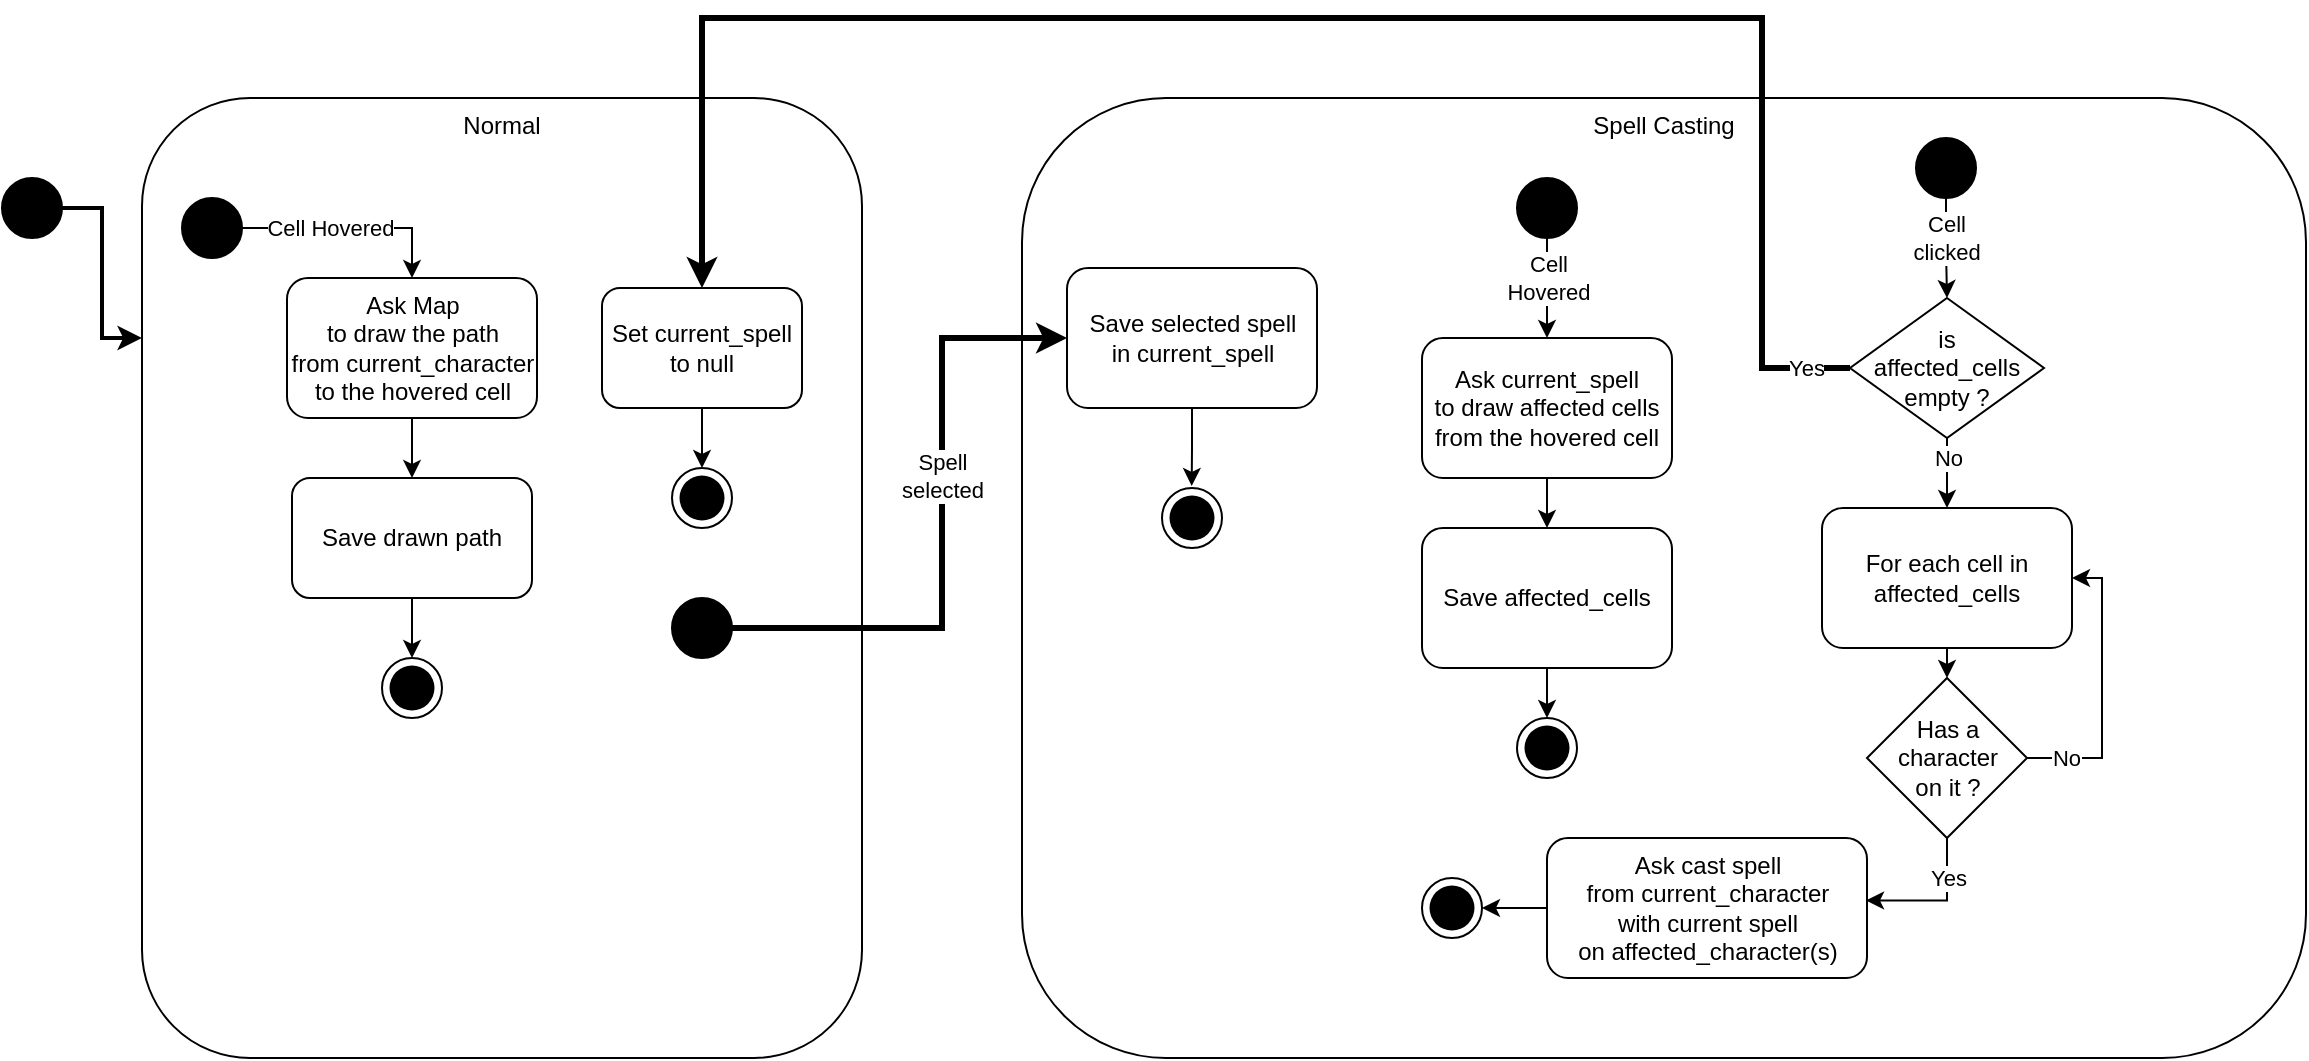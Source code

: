 <mxfile version="13.0.3" type="device"><diagram id="C5RBs43oDa-KdzZeNtuy" name="Page-1"><mxGraphModel dx="853" dy="527" grid="1" gridSize="10" guides="1" tooltips="1" connect="1" arrows="1" fold="1" page="1" pageScale="1" pageWidth="1654" pageHeight="1169" math="0" shadow="0"><root><mxCell id="WIyWlLk6GJQsqaUBKTNV-0"/><mxCell id="WIyWlLk6GJQsqaUBKTNV-1" parent="WIyWlLk6GJQsqaUBKTNV-0"/><mxCell id="WIyWlLk6GJQsqaUBKTNV-3" value="Normal" style="rounded=1;whiteSpace=wrap;html=1;fontSize=12;glass=0;strokeWidth=1;shadow=0;verticalAlign=top;horizontal=1;" parent="WIyWlLk6GJQsqaUBKTNV-1" vertex="1"><mxGeometry x="80" y="80" width="360" height="480" as="geometry"/></mxCell><mxCell id="YM-TE-5ftYTa9GoAKdyO-0" value="Spell Casting" style="rounded=1;whiteSpace=wrap;html=1;fontSize=12;glass=0;strokeWidth=1;shadow=0;verticalAlign=top;" parent="WIyWlLk6GJQsqaUBKTNV-1" vertex="1"><mxGeometry x="520" y="80" width="642" height="480" as="geometry"/></mxCell><mxCell id="YM-TE-5ftYTa9GoAKdyO-3" style="edgeStyle=orthogonalEdgeStyle;rounded=0;orthogonalLoop=1;jettySize=auto;html=1;entryX=0;entryY=0.25;entryDx=0;entryDy=0;strokeWidth=2;" parent="WIyWlLk6GJQsqaUBKTNV-1" source="YM-TE-5ftYTa9GoAKdyO-2" target="WIyWlLk6GJQsqaUBKTNV-3" edge="1"><mxGeometry relative="1" as="geometry"/></mxCell><mxCell id="YM-TE-5ftYTa9GoAKdyO-2" value="" style="ellipse;whiteSpace=wrap;html=1;aspect=fixed;gradientColor=none;fillColor=#000000;" parent="WIyWlLk6GJQsqaUBKTNV-1" vertex="1"><mxGeometry x="10" y="120" width="30" height="30" as="geometry"/></mxCell><mxCell id="YM-TE-5ftYTa9GoAKdyO-7" value="Cell Hovered" style="edgeStyle=orthogonalEdgeStyle;rounded=0;orthogonalLoop=1;jettySize=auto;html=1;entryX=0.5;entryY=0;entryDx=0;entryDy=0;spacing=2;" parent="WIyWlLk6GJQsqaUBKTNV-1" source="YM-TE-5ftYTa9GoAKdyO-4" target="YM-TE-5ftYTa9GoAKdyO-32" edge="1"><mxGeometry x="-0.2" relative="1" as="geometry"><mxPoint x="215.0" y="170" as="targetPoint"/><mxPoint as="offset"/></mxGeometry></mxCell><mxCell id="YM-TE-5ftYTa9GoAKdyO-4" value="" style="ellipse;whiteSpace=wrap;html=1;aspect=fixed;gradientColor=none;fillColor=#000000;" parent="WIyWlLk6GJQsqaUBKTNV-1" vertex="1"><mxGeometry x="100" y="130" width="30" height="30" as="geometry"/></mxCell><mxCell id="YM-TE-5ftYTa9GoAKdyO-17" value="Save drawn path" style="rounded=1;whiteSpace=wrap;html=1;fillColor=#FFFFFF;gradientColor=none;" parent="WIyWlLk6GJQsqaUBKTNV-1" vertex="1"><mxGeometry x="155" y="270" width="120" height="60" as="geometry"/></mxCell><mxCell id="YM-TE-5ftYTa9GoAKdyO-21" style="edgeStyle=orthogonalEdgeStyle;rounded=0;orthogonalLoop=1;jettySize=auto;html=1;exitX=0.5;exitY=1;exitDx=0;exitDy=0;entryX=0.5;entryY=0;entryDx=0;entryDy=0;" parent="WIyWlLk6GJQsqaUBKTNV-1" source="YM-TE-5ftYTa9GoAKdyO-17" target="YM-TE-5ftYTa9GoAKdyO-25" edge="1"><mxGeometry relative="1" as="geometry"><mxPoint x="215.0" y="390" as="targetPoint"/></mxGeometry></mxCell><mxCell id="YM-TE-5ftYTa9GoAKdyO-27" value="" style="group" parent="WIyWlLk6GJQsqaUBKTNV-1" vertex="1" connectable="0"><mxGeometry x="200" y="360" width="30" height="30" as="geometry"/></mxCell><mxCell id="YM-TE-5ftYTa9GoAKdyO-25" value="" style="ellipse;whiteSpace=wrap;html=1;aspect=fixed;strokeColor=#000000;strokeWidth=1;fillColor=#FFFFFF;gradientColor=none;" parent="YM-TE-5ftYTa9GoAKdyO-27" vertex="1"><mxGeometry width="30" height="30" as="geometry"/></mxCell><mxCell id="YM-TE-5ftYTa9GoAKdyO-26" value="" style="ellipse;whiteSpace=wrap;html=1;aspect=fixed;strokeColor=none;strokeWidth=1;fillColor=#000000;gradientColor=none;" parent="YM-TE-5ftYTa9GoAKdyO-27" vertex="1"><mxGeometry x="3.75" y="3.75" width="22.5" height="22.5" as="geometry"/></mxCell><mxCell id="YM-TE-5ftYTa9GoAKdyO-29" value="Cell&lt;br&gt;Hovered" style="edgeStyle=orthogonalEdgeStyle;rounded=0;orthogonalLoop=1;jettySize=auto;html=1;entryX=0.5;entryY=0;entryDx=0;entryDy=0;spacing=2;" parent="WIyWlLk6GJQsqaUBKTNV-1" source="YM-TE-5ftYTa9GoAKdyO-30" target="YM-TE-5ftYTa9GoAKdyO-35" edge="1"><mxGeometry x="-0.2" relative="1" as="geometry"><mxPoint x="760" y="170" as="targetPoint"/><mxPoint as="offset"/></mxGeometry></mxCell><mxCell id="YM-TE-5ftYTa9GoAKdyO-30" value="" style="ellipse;whiteSpace=wrap;html=1;aspect=fixed;gradientColor=none;fillColor=#000000;" parent="WIyWlLk6GJQsqaUBKTNV-1" vertex="1"><mxGeometry x="767.5" y="120" width="30" height="30" as="geometry"/></mxCell><mxCell id="YM-TE-5ftYTa9GoAKdyO-33" style="edgeStyle=orthogonalEdgeStyle;rounded=0;orthogonalLoop=1;jettySize=auto;html=1;exitX=0.5;exitY=1;exitDx=0;exitDy=0;entryX=0.5;entryY=0;entryDx=0;entryDy=0;labelBackgroundColor=#ffffff;" parent="WIyWlLk6GJQsqaUBKTNV-1" source="YM-TE-5ftYTa9GoAKdyO-32" target="YM-TE-5ftYTa9GoAKdyO-17" edge="1"><mxGeometry relative="1" as="geometry"/></mxCell><mxCell id="YM-TE-5ftYTa9GoAKdyO-32" value="Ask Map &lt;br&gt;to draw the path &lt;br&gt;from current_character &lt;br&gt;to the hovered cell" style="rounded=1;whiteSpace=wrap;html=1;fillColor=#FFFFFF;gradientColor=none;" parent="WIyWlLk6GJQsqaUBKTNV-1" vertex="1"><mxGeometry x="152.5" y="170" width="125" height="70" as="geometry"/></mxCell><mxCell id="YM-TE-5ftYTa9GoAKdyO-37" value="" style="edgeStyle=orthogonalEdgeStyle;rounded=0;orthogonalLoop=1;jettySize=auto;html=1;labelBackgroundColor=#ffffff;" parent="WIyWlLk6GJQsqaUBKTNV-1" source="YM-TE-5ftYTa9GoAKdyO-35" target="YM-TE-5ftYTa9GoAKdyO-36" edge="1"><mxGeometry relative="1" as="geometry"/></mxCell><mxCell id="YM-TE-5ftYTa9GoAKdyO-35" value="Ask current_spell&lt;br&gt;to draw affected cells&lt;br&gt;from the hovered cell" style="rounded=1;whiteSpace=wrap;html=1;fillColor=#FFFFFF;gradientColor=none;" parent="WIyWlLk6GJQsqaUBKTNV-1" vertex="1"><mxGeometry x="720" y="200" width="125" height="70" as="geometry"/></mxCell><mxCell id="YM-TE-5ftYTa9GoAKdyO-41" style="edgeStyle=orthogonalEdgeStyle;rounded=0;orthogonalLoop=1;jettySize=auto;html=1;exitX=0.5;exitY=1;exitDx=0;exitDy=0;entryX=0.5;entryY=0;entryDx=0;entryDy=0;labelBackgroundColor=#ffffff;" parent="WIyWlLk6GJQsqaUBKTNV-1" source="YM-TE-5ftYTa9GoAKdyO-36" target="YM-TE-5ftYTa9GoAKdyO-39" edge="1"><mxGeometry relative="1" as="geometry"/></mxCell><mxCell id="YM-TE-5ftYTa9GoAKdyO-36" value="Save affected_cells" style="rounded=1;whiteSpace=wrap;html=1;fillColor=#FFFFFF;gradientColor=none;" parent="WIyWlLk6GJQsqaUBKTNV-1" vertex="1"><mxGeometry x="720" y="295" width="125" height="70" as="geometry"/></mxCell><mxCell id="-l3APjz227aukuVxaJZL-5" style="edgeStyle=orthogonalEdgeStyle;rounded=0;orthogonalLoop=1;jettySize=auto;html=1;exitX=0.5;exitY=1;exitDx=0;exitDy=0;entryX=0.5;entryY=0;entryDx=0;entryDy=0;" parent="WIyWlLk6GJQsqaUBKTNV-1" source="-l3APjz227aukuVxaJZL-1" target="-l3APjz227aukuVxaJZL-34" edge="1"><mxGeometry relative="1" as="geometry"><mxPoint x="982.471" y="170" as="targetPoint"/></mxGeometry></mxCell><mxCell id="-l3APjz227aukuVxaJZL-6" value="Cell&lt;br&gt;clicked" style="edgeLabel;html=1;align=center;verticalAlign=middle;resizable=0;points=[];" parent="-l3APjz227aukuVxaJZL-5" vertex="1" connectable="0"><mxGeometry x="0.059" y="-5" relative="1" as="geometry"><mxPoint x="4.48" y="-6.14" as="offset"/></mxGeometry></mxCell><mxCell id="-l3APjz227aukuVxaJZL-1" value="" style="ellipse;whiteSpace=wrap;html=1;aspect=fixed;gradientColor=none;fillColor=#000000;" parent="WIyWlLk6GJQsqaUBKTNV-1" vertex="1"><mxGeometry x="967" y="100" width="30" height="30" as="geometry"/></mxCell><mxCell id="-l3APjz227aukuVxaJZL-13" style="edgeStyle=orthogonalEdgeStyle;rounded=0;orthogonalLoop=1;jettySize=auto;html=1;exitX=0.5;exitY=1;exitDx=0;exitDy=0;entryX=0.5;entryY=0;entryDx=0;entryDy=0;" parent="WIyWlLk6GJQsqaUBKTNV-1" source="-l3APjz227aukuVxaJZL-10" target="-l3APjz227aukuVxaJZL-12" edge="1"><mxGeometry relative="1" as="geometry"/></mxCell><mxCell id="-l3APjz227aukuVxaJZL-10" value="For each cell in affected_cells" style="rounded=1;whiteSpace=wrap;html=1;fillColor=#FFFFFF;gradientColor=none;" parent="WIyWlLk6GJQsqaUBKTNV-1" vertex="1"><mxGeometry x="920" y="285" width="125" height="70" as="geometry"/></mxCell><mxCell id="-l3APjz227aukuVxaJZL-14" value="No" style="edgeStyle=orthogonalEdgeStyle;rounded=0;orthogonalLoop=1;jettySize=auto;html=1;entryX=1;entryY=0.5;entryDx=0;entryDy=0;exitX=1;exitY=0.5;exitDx=0;exitDy=0;" parent="WIyWlLk6GJQsqaUBKTNV-1" source="-l3APjz227aukuVxaJZL-12" target="-l3APjz227aukuVxaJZL-10" edge="1"><mxGeometry x="-0.734" relative="1" as="geometry"><mxPoint as="offset"/><Array as="points"><mxPoint x="1060" y="410"/><mxPoint x="1060" y="320"/></Array></mxGeometry></mxCell><mxCell id="-l3APjz227aukuVxaJZL-16" value="Yes" style="edgeStyle=orthogonalEdgeStyle;rounded=0;orthogonalLoop=1;jettySize=auto;html=1;entryX=0.997;entryY=0.446;entryDx=0;entryDy=0;entryPerimeter=0;exitX=0.5;exitY=1;exitDx=0;exitDy=0;" parent="WIyWlLk6GJQsqaUBKTNV-1" source="-l3APjz227aukuVxaJZL-12" target="-l3APjz227aukuVxaJZL-15" edge="1"><mxGeometry x="-0.442" relative="1" as="geometry"><mxPoint as="offset"/></mxGeometry></mxCell><mxCell id="-l3APjz227aukuVxaJZL-12" value="Has a&lt;br&gt;character&lt;br&gt;on it ?" style="rhombus;whiteSpace=wrap;html=1;" parent="WIyWlLk6GJQsqaUBKTNV-1" vertex="1"><mxGeometry x="942.5" y="370" width="80" height="80" as="geometry"/></mxCell><mxCell id="-l3APjz227aukuVxaJZL-27" style="edgeStyle=orthogonalEdgeStyle;rounded=0;orthogonalLoop=1;jettySize=auto;html=1;exitX=0;exitY=0.5;exitDx=0;exitDy=0;entryX=1;entryY=0.5;entryDx=0;entryDy=0;" parent="WIyWlLk6GJQsqaUBKTNV-1" source="-l3APjz227aukuVxaJZL-15" target="-l3APjz227aukuVxaJZL-24" edge="1"><mxGeometry relative="1" as="geometry"/></mxCell><mxCell id="-l3APjz227aukuVxaJZL-15" value="Ask cast spell&lt;br&gt;from current_character&lt;br&gt;with current spell&lt;br&gt;on affected_character(s)" style="rounded=1;whiteSpace=wrap;html=1;fillColor=#FFFFFF;gradientColor=none;" parent="WIyWlLk6GJQsqaUBKTNV-1" vertex="1"><mxGeometry x="782.5" y="450" width="160" height="70" as="geometry"/></mxCell><mxCell id="-l3APjz227aukuVxaJZL-21" value="" style="group" parent="WIyWlLk6GJQsqaUBKTNV-1" vertex="1" connectable="0"><mxGeometry x="767.5" y="390" width="30" height="30" as="geometry"/></mxCell><mxCell id="YM-TE-5ftYTa9GoAKdyO-38" value="" style="group;fillColor=none;" parent="-l3APjz227aukuVxaJZL-21" vertex="1" connectable="0"><mxGeometry width="30" height="30" as="geometry"/></mxCell><mxCell id="b-86Px9d8KxwSYYn09TU-2" value="" style="group" vertex="1" connectable="0" parent="YM-TE-5ftYTa9GoAKdyO-38"><mxGeometry width="30" height="30" as="geometry"/></mxCell><mxCell id="YM-TE-5ftYTa9GoAKdyO-39" value="" style="ellipse;whiteSpace=wrap;html=1;aspect=fixed;strokeColor=#000000;strokeWidth=1;fillColor=none;gradientColor=none;" parent="b-86Px9d8KxwSYYn09TU-2" vertex="1"><mxGeometry width="30" height="30" as="geometry"/></mxCell><mxCell id="YM-TE-5ftYTa9GoAKdyO-40" value="" style="ellipse;whiteSpace=wrap;html=1;aspect=fixed;strokeColor=none;strokeWidth=1;fillColor=#000000;gradientColor=none;" parent="b-86Px9d8KxwSYYn09TU-2" vertex="1"><mxGeometry x="3.75" y="3.75" width="22.5" height="22.5" as="geometry"/></mxCell><mxCell id="-l3APjz227aukuVxaJZL-35" value="No" style="edgeStyle=orthogonalEdgeStyle;rounded=0;orthogonalLoop=1;jettySize=auto;html=1;" parent="WIyWlLk6GJQsqaUBKTNV-1" source="-l3APjz227aukuVxaJZL-34" target="-l3APjz227aukuVxaJZL-10" edge="1"><mxGeometry x="0.111" y="5" relative="1" as="geometry"><mxPoint x="-5" y="-5" as="offset"/></mxGeometry></mxCell><mxCell id="-l3APjz227aukuVxaJZL-36" value="Yes" style="edgeStyle=orthogonalEdgeStyle;rounded=0;orthogonalLoop=1;jettySize=auto;html=1;entryX=0.5;entryY=0;entryDx=0;entryDy=0;strokeWidth=3;exitX=0;exitY=0.5;exitDx=0;exitDy=0;" parent="WIyWlLk6GJQsqaUBKTNV-1" source="-l3APjz227aukuVxaJZL-34" target="b-86Px9d8KxwSYYn09TU-11" edge="1"><mxGeometry x="-0.948" relative="1" as="geometry"><Array as="points"><mxPoint x="890" y="215"/><mxPoint x="890" y="40"/><mxPoint x="360" y="40"/></Array><mxPoint x="1" as="offset"/></mxGeometry></mxCell><mxCell id="-l3APjz227aukuVxaJZL-34" value="is&lt;br&gt;affected_cells&lt;br&gt;empty ?&lt;br&gt;" style="rhombus;whiteSpace=wrap;html=1;verticalAlign=middle;" parent="WIyWlLk6GJQsqaUBKTNV-1" vertex="1"><mxGeometry x="934" y="180" width="97" height="70" as="geometry"/></mxCell><mxCell id="-l3APjz227aukuVxaJZL-37" value="" style="ellipse;whiteSpace=wrap;html=1;aspect=fixed;gradientColor=none;fillColor=#000000;" parent="WIyWlLk6GJQsqaUBKTNV-1" vertex="1"><mxGeometry x="345" y="330" width="30" height="30" as="geometry"/></mxCell><mxCell id="YM-TE-5ftYTa9GoAKdyO-28" value="Spell&lt;br&gt;selected" style="edgeStyle=orthogonalEdgeStyle;rounded=0;orthogonalLoop=1;jettySize=auto;html=1;exitX=1;exitY=0.5;exitDx=0;exitDy=0;labelBackgroundColor=#ffffff;strokeWidth=3;entryX=0;entryY=0.5;entryDx=0;entryDy=0;" parent="WIyWlLk6GJQsqaUBKTNV-1" source="-l3APjz227aukuVxaJZL-37" target="b-86Px9d8KxwSYYn09TU-0" edge="1"><mxGeometry x="0.161" relative="1" as="geometry"><Array as="points"><mxPoint x="480" y="345"/><mxPoint x="480" y="200"/></Array><mxPoint as="offset"/></mxGeometry></mxCell><mxCell id="b-86Px9d8KxwSYYn09TU-10" style="edgeStyle=orthogonalEdgeStyle;rounded=0;orthogonalLoop=1;jettySize=auto;html=1;entryX=0.495;entryY=-0.034;entryDx=0;entryDy=0;strokeWidth=1;entryPerimeter=0;" edge="1" parent="WIyWlLk6GJQsqaUBKTNV-1" source="b-86Px9d8KxwSYYn09TU-0" target="b-86Px9d8KxwSYYn09TU-6"><mxGeometry relative="1" as="geometry"/></mxCell><mxCell id="b-86Px9d8KxwSYYn09TU-0" value="Save selected spell&lt;br&gt;in current_spell" style="rounded=1;whiteSpace=wrap;html=1;fillColor=#FFFFFF;gradientColor=none;" vertex="1" parent="WIyWlLk6GJQsqaUBKTNV-1"><mxGeometry x="542.5" y="165" width="125" height="70" as="geometry"/></mxCell><mxCell id="b-86Px9d8KxwSYYn09TU-18" style="edgeStyle=orthogonalEdgeStyle;rounded=0;orthogonalLoop=1;jettySize=auto;html=1;entryX=0.5;entryY=0;entryDx=0;entryDy=0;strokeWidth=1;" edge="1" parent="WIyWlLk6GJQsqaUBKTNV-1" source="b-86Px9d8KxwSYYn09TU-11" target="b-86Px9d8KxwSYYn09TU-16"><mxGeometry relative="1" as="geometry"/></mxCell><mxCell id="b-86Px9d8KxwSYYn09TU-11" value="Set current_spell&lt;br&gt;to null" style="rounded=1;whiteSpace=wrap;html=1;fillColor=#FFFFFF;gradientColor=none;" vertex="1" parent="WIyWlLk6GJQsqaUBKTNV-1"><mxGeometry x="310" y="175" width="100" height="60" as="geometry"/></mxCell><mxCell id="b-86Px9d8KxwSYYn09TU-15" value="" style="group" vertex="1" connectable="0" parent="WIyWlLk6GJQsqaUBKTNV-1"><mxGeometry x="345" y="265" width="30" height="30" as="geometry"/></mxCell><mxCell id="b-86Px9d8KxwSYYn09TU-16" value="" style="ellipse;whiteSpace=wrap;html=1;aspect=fixed;strokeColor=#000000;strokeWidth=1;fillColor=#FFFFFF;gradientColor=none;" vertex="1" parent="b-86Px9d8KxwSYYn09TU-15"><mxGeometry width="30" height="30" as="geometry"/></mxCell><mxCell id="b-86Px9d8KxwSYYn09TU-17" value="" style="ellipse;whiteSpace=wrap;html=1;aspect=fixed;strokeColor=none;strokeWidth=1;fillColor=#000000;gradientColor=none;" vertex="1" parent="b-86Px9d8KxwSYYn09TU-15"><mxGeometry x="3.75" y="3.75" width="22.5" height="22.5" as="geometry"/></mxCell><mxCell id="b-86Px9d8KxwSYYn09TU-20" value="" style="group" vertex="1" connectable="0" parent="WIyWlLk6GJQsqaUBKTNV-1"><mxGeometry x="590" y="275" width="30" height="30" as="geometry"/></mxCell><mxCell id="b-86Px9d8KxwSYYn09TU-6" value="" style="ellipse;whiteSpace=wrap;html=1;aspect=fixed;strokeColor=#000000;strokeWidth=1;fillColor=none;gradientColor=none;" vertex="1" parent="b-86Px9d8KxwSYYn09TU-20"><mxGeometry width="30" height="30" as="geometry"/></mxCell><mxCell id="b-86Px9d8KxwSYYn09TU-7" value="" style="ellipse;whiteSpace=wrap;html=1;aspect=fixed;strokeColor=none;strokeWidth=1;fillColor=#000000;gradientColor=none;" vertex="1" parent="b-86Px9d8KxwSYYn09TU-20"><mxGeometry x="3.75" y="3.75" width="22.5" height="22.5" as="geometry"/></mxCell><mxCell id="b-86Px9d8KxwSYYn09TU-22" value="" style="group" vertex="1" connectable="0" parent="WIyWlLk6GJQsqaUBKTNV-1"><mxGeometry x="720" y="470" width="30" height="30" as="geometry"/></mxCell><mxCell id="b-86Px9d8KxwSYYn09TU-21" value="" style="group" vertex="1" connectable="0" parent="b-86Px9d8KxwSYYn09TU-22"><mxGeometry width="30" height="30" as="geometry"/></mxCell><mxCell id="-l3APjz227aukuVxaJZL-22" value="" style="group" parent="b-86Px9d8KxwSYYn09TU-21" vertex="1" connectable="0"><mxGeometry width="30" height="30" as="geometry"/></mxCell><mxCell id="-l3APjz227aukuVxaJZL-23" value="" style="group;fillColor=none;" parent="-l3APjz227aukuVxaJZL-22" vertex="1" connectable="0"><mxGeometry width="30" height="30" as="geometry"/></mxCell><mxCell id="-l3APjz227aukuVxaJZL-24" value="" style="ellipse;whiteSpace=wrap;html=1;aspect=fixed;strokeColor=#000000;strokeWidth=1;fillColor=none;gradientColor=none;" parent="-l3APjz227aukuVxaJZL-23" vertex="1"><mxGeometry width="30" height="30" as="geometry"/></mxCell><mxCell id="-l3APjz227aukuVxaJZL-25" value="" style="ellipse;whiteSpace=wrap;html=1;aspect=fixed;strokeColor=none;strokeWidth=1;fillColor=#000000;gradientColor=none;" parent="-l3APjz227aukuVxaJZL-23" vertex="1"><mxGeometry x="3.75" y="3.75" width="22.5" height="22.5" as="geometry"/></mxCell></root></mxGraphModel></diagram></mxfile>